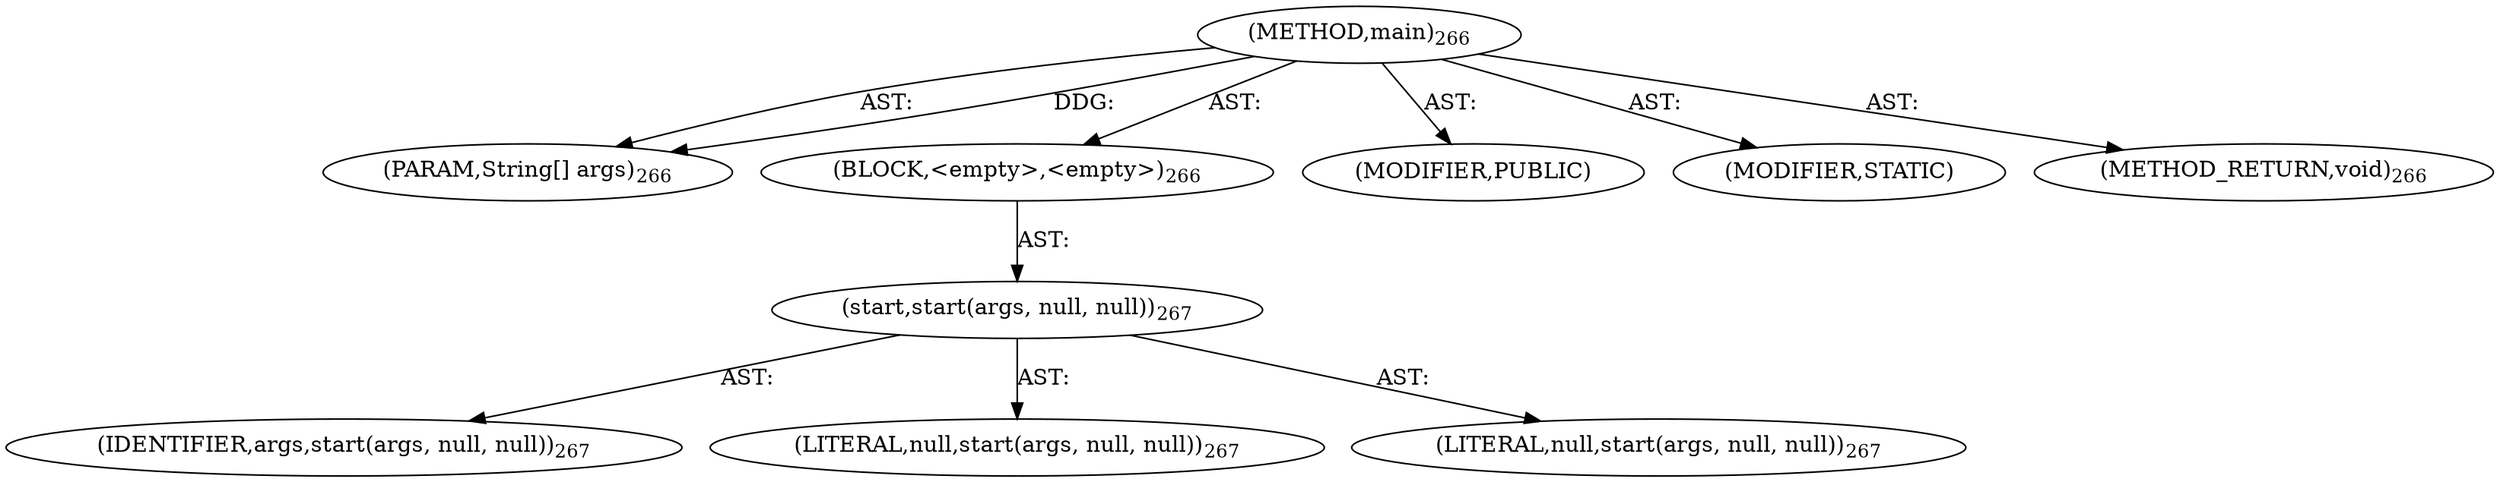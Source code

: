 digraph "main" {  
"111669149700" [label = <(METHOD,main)<SUB>266</SUB>> ]
"115964117005" [label = <(PARAM,String[] args)<SUB>266</SUB>> ]
"25769803797" [label = <(BLOCK,&lt;empty&gt;,&lt;empty&gt;)<SUB>266</SUB>> ]
"30064771117" [label = <(start,start(args, null, null))<SUB>267</SUB>> ]
"68719476783" [label = <(IDENTIFIER,args,start(args, null, null))<SUB>267</SUB>> ]
"90194313223" [label = <(LITERAL,null,start(args, null, null))<SUB>267</SUB>> ]
"90194313224" [label = <(LITERAL,null,start(args, null, null))<SUB>267</SUB>> ]
"133143986205" [label = <(MODIFIER,PUBLIC)> ]
"133143986206" [label = <(MODIFIER,STATIC)> ]
"128849018884" [label = <(METHOD_RETURN,void)<SUB>266</SUB>> ]
  "111669149700" -> "115964117005"  [ label = "AST: "] 
  "111669149700" -> "25769803797"  [ label = "AST: "] 
  "111669149700" -> "133143986205"  [ label = "AST: "] 
  "111669149700" -> "133143986206"  [ label = "AST: "] 
  "111669149700" -> "128849018884"  [ label = "AST: "] 
  "25769803797" -> "30064771117"  [ label = "AST: "] 
  "30064771117" -> "68719476783"  [ label = "AST: "] 
  "30064771117" -> "90194313223"  [ label = "AST: "] 
  "30064771117" -> "90194313224"  [ label = "AST: "] 
  "111669149700" -> "115964117005"  [ label = "DDG: "] 
}
